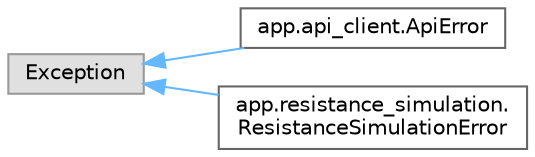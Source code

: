 digraph "Graphe hiérarchique des classes"
{
 // LATEX_PDF_SIZE
  bgcolor="transparent";
  edge [fontname=Helvetica,fontsize=10,labelfontname=Helvetica,labelfontsize=10];
  node [fontname=Helvetica,fontsize=10,shape=box,height=0.2,width=0.4];
  rankdir="LR";
  Node0 [id="Node000000",label="Exception",height=0.2,width=0.4,color="grey60", fillcolor="#E0E0E0", style="filled",tooltip=" "];
  Node0 -> Node1 [id="edge1_Node000000_Node000001",dir="back",color="steelblue1",style="solid",tooltip=" "];
  Node1 [id="Node000001",label="app.api_client.ApiError",height=0.2,width=0.4,color="grey40", fillcolor="white", style="filled",URL="$classapp_1_1api__client_1_1_api_error.html",tooltip="Exception pour les erreurs d'API."];
  Node0 -> Node2 [id="edge2_Node000000_Node000002",dir="back",color="steelblue1",style="solid",tooltip=" "];
  Node2 [id="Node000002",label="app.resistance_simulation.\lResistanceSimulationError",height=0.2,width=0.4,color="grey40", fillcolor="white", style="filled",URL="$classapp_1_1resistance__simulation_1_1_resistance_simulation_error.html",tooltip="Exception pour les erreurs de simulation de résistance."];
}
